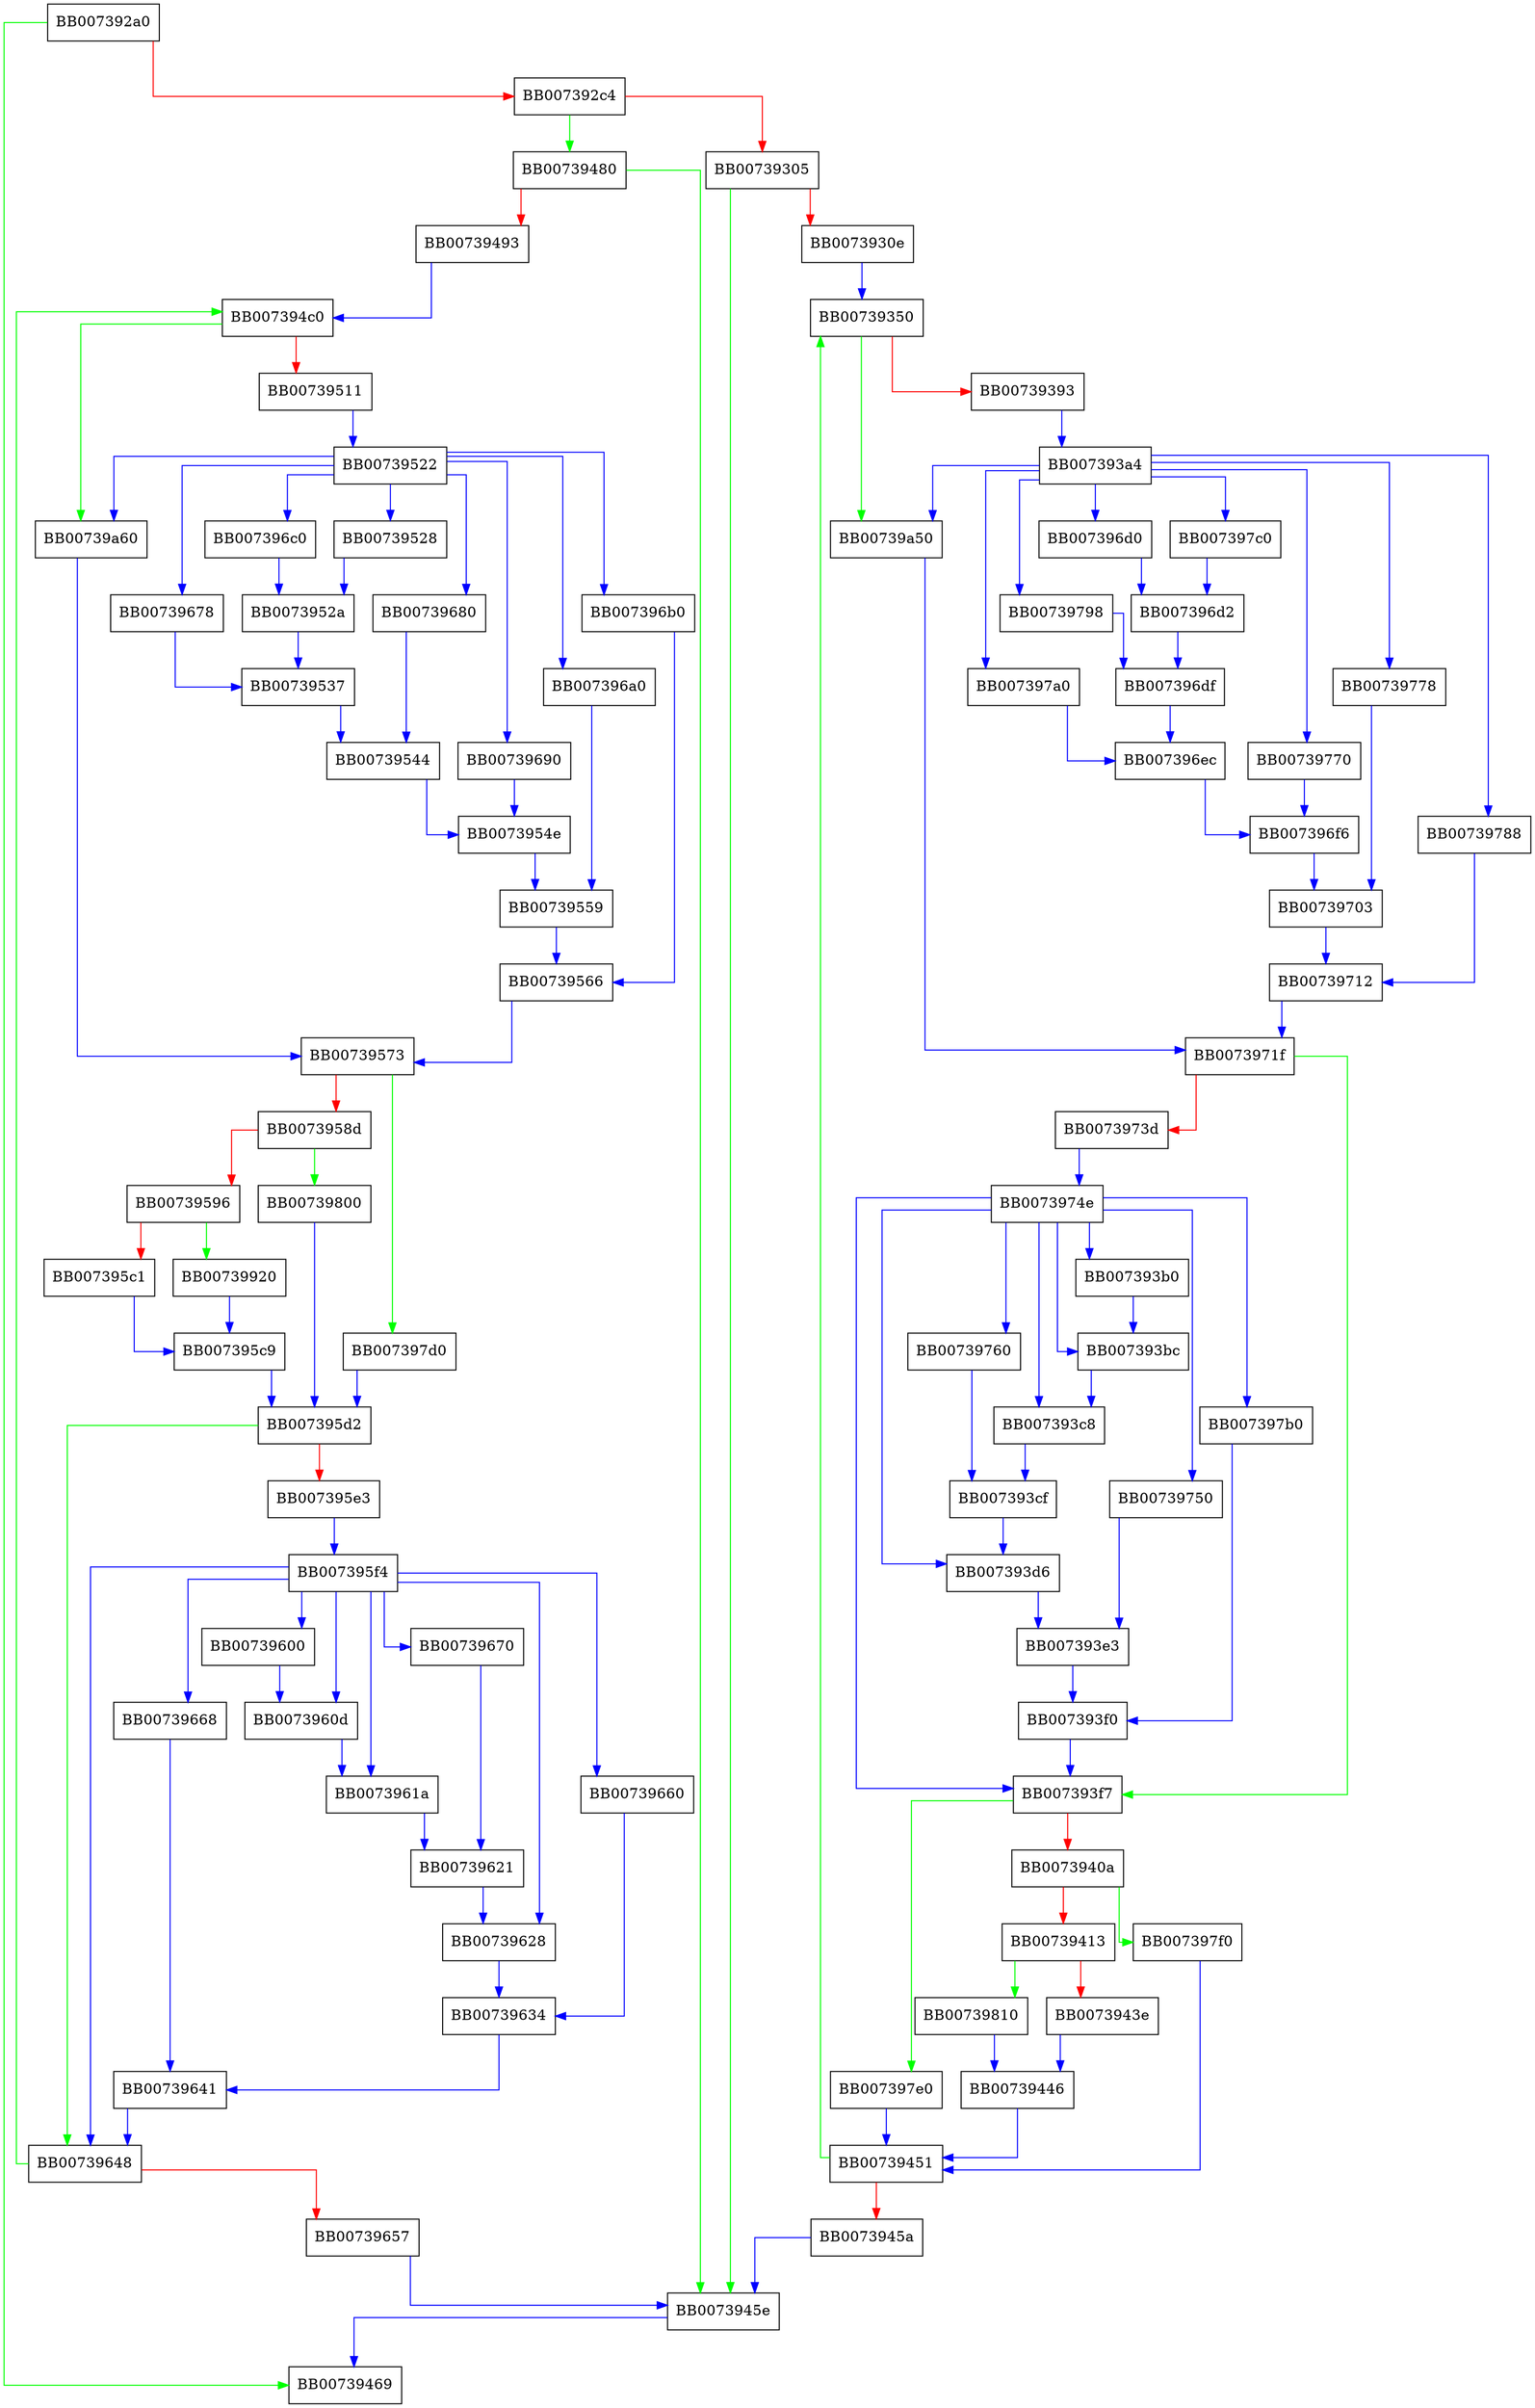digraph DES_cfb_encrypt {
  node [shape="box"];
  graph [splines=ortho];
  BB007392a0 -> BB00739469 [color="green"];
  BB007392a0 -> BB007392c4 [color="red"];
  BB007392c4 -> BB00739480 [color="green"];
  BB007392c4 -> BB00739305 [color="red"];
  BB00739305 -> BB0073945e [color="green"];
  BB00739305 -> BB0073930e [color="red"];
  BB0073930e -> BB00739350 [color="blue"];
  BB00739350 -> BB00739a50 [color="green"];
  BB00739350 -> BB00739393 [color="red"];
  BB00739393 -> BB007393a4 [color="blue"];
  BB007393a4 -> BB00739a50 [color="blue"];
  BB007393a4 -> BB00739788 [color="blue"];
  BB007393a4 -> BB00739778 [color="blue"];
  BB007393a4 -> BB00739770 [color="blue"];
  BB007393a4 -> BB007397a0 [color="blue"];
  BB007393a4 -> BB00739798 [color="blue"];
  BB007393a4 -> BB007396d0 [color="blue"];
  BB007393a4 -> BB007397c0 [color="blue"];
  BB007393b0 -> BB007393bc [color="blue"];
  BB007393bc -> BB007393c8 [color="blue"];
  BB007393c8 -> BB007393cf [color="blue"];
  BB007393cf -> BB007393d6 [color="blue"];
  BB007393d6 -> BB007393e3 [color="blue"];
  BB007393e3 -> BB007393f0 [color="blue"];
  BB007393f0 -> BB007393f7 [color="blue"];
  BB007393f7 -> BB007397e0 [color="green"];
  BB007393f7 -> BB0073940a [color="red"];
  BB0073940a -> BB007397f0 [color="green"];
  BB0073940a -> BB00739413 [color="red"];
  BB00739413 -> BB00739810 [color="green"];
  BB00739413 -> BB0073943e [color="red"];
  BB0073943e -> BB00739446 [color="blue"];
  BB00739446 -> BB00739451 [color="blue"];
  BB00739451 -> BB00739350 [color="green"];
  BB00739451 -> BB0073945a [color="red"];
  BB0073945a -> BB0073945e [color="blue"];
  BB0073945e -> BB00739469 [color="blue"];
  BB00739480 -> BB0073945e [color="green"];
  BB00739480 -> BB00739493 [color="red"];
  BB00739493 -> BB007394c0 [color="blue"];
  BB007394c0 -> BB00739a60 [color="green"];
  BB007394c0 -> BB00739511 [color="red"];
  BB00739511 -> BB00739522 [color="blue"];
  BB00739522 -> BB00739a60 [color="blue"];
  BB00739522 -> BB007396b0 [color="blue"];
  BB00739522 -> BB007396a0 [color="blue"];
  BB00739522 -> BB00739690 [color="blue"];
  BB00739522 -> BB00739680 [color="blue"];
  BB00739522 -> BB00739678 [color="blue"];
  BB00739522 -> BB00739528 [color="blue"];
  BB00739522 -> BB007396c0 [color="blue"];
  BB00739528 -> BB0073952a [color="blue"];
  BB0073952a -> BB00739537 [color="blue"];
  BB00739537 -> BB00739544 [color="blue"];
  BB00739544 -> BB0073954e [color="blue"];
  BB0073954e -> BB00739559 [color="blue"];
  BB00739559 -> BB00739566 [color="blue"];
  BB00739566 -> BB00739573 [color="blue"];
  BB00739573 -> BB007397d0 [color="green"];
  BB00739573 -> BB0073958d [color="red"];
  BB0073958d -> BB00739800 [color="green"];
  BB0073958d -> BB00739596 [color="red"];
  BB00739596 -> BB00739920 [color="green"];
  BB00739596 -> BB007395c1 [color="red"];
  BB007395c1 -> BB007395c9 [color="blue"];
  BB007395c9 -> BB007395d2 [color="blue"];
  BB007395d2 -> BB00739648 [color="green"];
  BB007395d2 -> BB007395e3 [color="red"];
  BB007395e3 -> BB007395f4 [color="blue"];
  BB007395f4 -> BB00739648 [color="blue"];
  BB007395f4 -> BB00739668 [color="blue"];
  BB007395f4 -> BB00739660 [color="blue"];
  BB007395f4 -> BB00739628 [color="blue"];
  BB007395f4 -> BB00739670 [color="blue"];
  BB007395f4 -> BB0073961a [color="blue"];
  BB007395f4 -> BB0073960d [color="blue"];
  BB007395f4 -> BB00739600 [color="blue"];
  BB00739600 -> BB0073960d [color="blue"];
  BB0073960d -> BB0073961a [color="blue"];
  BB0073961a -> BB00739621 [color="blue"];
  BB00739621 -> BB00739628 [color="blue"];
  BB00739628 -> BB00739634 [color="blue"];
  BB00739634 -> BB00739641 [color="blue"];
  BB00739641 -> BB00739648 [color="blue"];
  BB00739648 -> BB007394c0 [color="green"];
  BB00739648 -> BB00739657 [color="red"];
  BB00739657 -> BB0073945e [color="blue"];
  BB00739660 -> BB00739634 [color="blue"];
  BB00739668 -> BB00739641 [color="blue"];
  BB00739670 -> BB00739621 [color="blue"];
  BB00739678 -> BB00739537 [color="blue"];
  BB00739680 -> BB00739544 [color="blue"];
  BB00739690 -> BB0073954e [color="blue"];
  BB007396a0 -> BB00739559 [color="blue"];
  BB007396b0 -> BB00739566 [color="blue"];
  BB007396c0 -> BB0073952a [color="blue"];
  BB007396d0 -> BB007396d2 [color="blue"];
  BB007396d2 -> BB007396df [color="blue"];
  BB007396df -> BB007396ec [color="blue"];
  BB007396ec -> BB007396f6 [color="blue"];
  BB007396f6 -> BB00739703 [color="blue"];
  BB00739703 -> BB00739712 [color="blue"];
  BB00739712 -> BB0073971f [color="blue"];
  BB0073971f -> BB007393f7 [color="green"];
  BB0073971f -> BB0073973d [color="red"];
  BB0073973d -> BB0073974e [color="blue"];
  BB0073974e -> BB007393f7 [color="blue"];
  BB0073974e -> BB007397b0 [color="blue"];
  BB0073974e -> BB00739750 [color="blue"];
  BB0073974e -> BB007393d6 [color="blue"];
  BB0073974e -> BB00739760 [color="blue"];
  BB0073974e -> BB007393c8 [color="blue"];
  BB0073974e -> BB007393bc [color="blue"];
  BB0073974e -> BB007393b0 [color="blue"];
  BB00739750 -> BB007393e3 [color="blue"];
  BB00739760 -> BB007393cf [color="blue"];
  BB00739770 -> BB007396f6 [color="blue"];
  BB00739778 -> BB00739703 [color="blue"];
  BB00739788 -> BB00739712 [color="blue"];
  BB00739798 -> BB007396df [color="blue"];
  BB007397a0 -> BB007396ec [color="blue"];
  BB007397b0 -> BB007393f0 [color="blue"];
  BB007397c0 -> BB007396d2 [color="blue"];
  BB007397d0 -> BB007395d2 [color="blue"];
  BB007397e0 -> BB00739451 [color="blue"];
  BB007397f0 -> BB00739451 [color="blue"];
  BB00739800 -> BB007395d2 [color="blue"];
  BB00739810 -> BB00739446 [color="blue"];
  BB00739920 -> BB007395c9 [color="blue"];
  BB00739a50 -> BB0073971f [color="blue"];
  BB00739a60 -> BB00739573 [color="blue"];
}